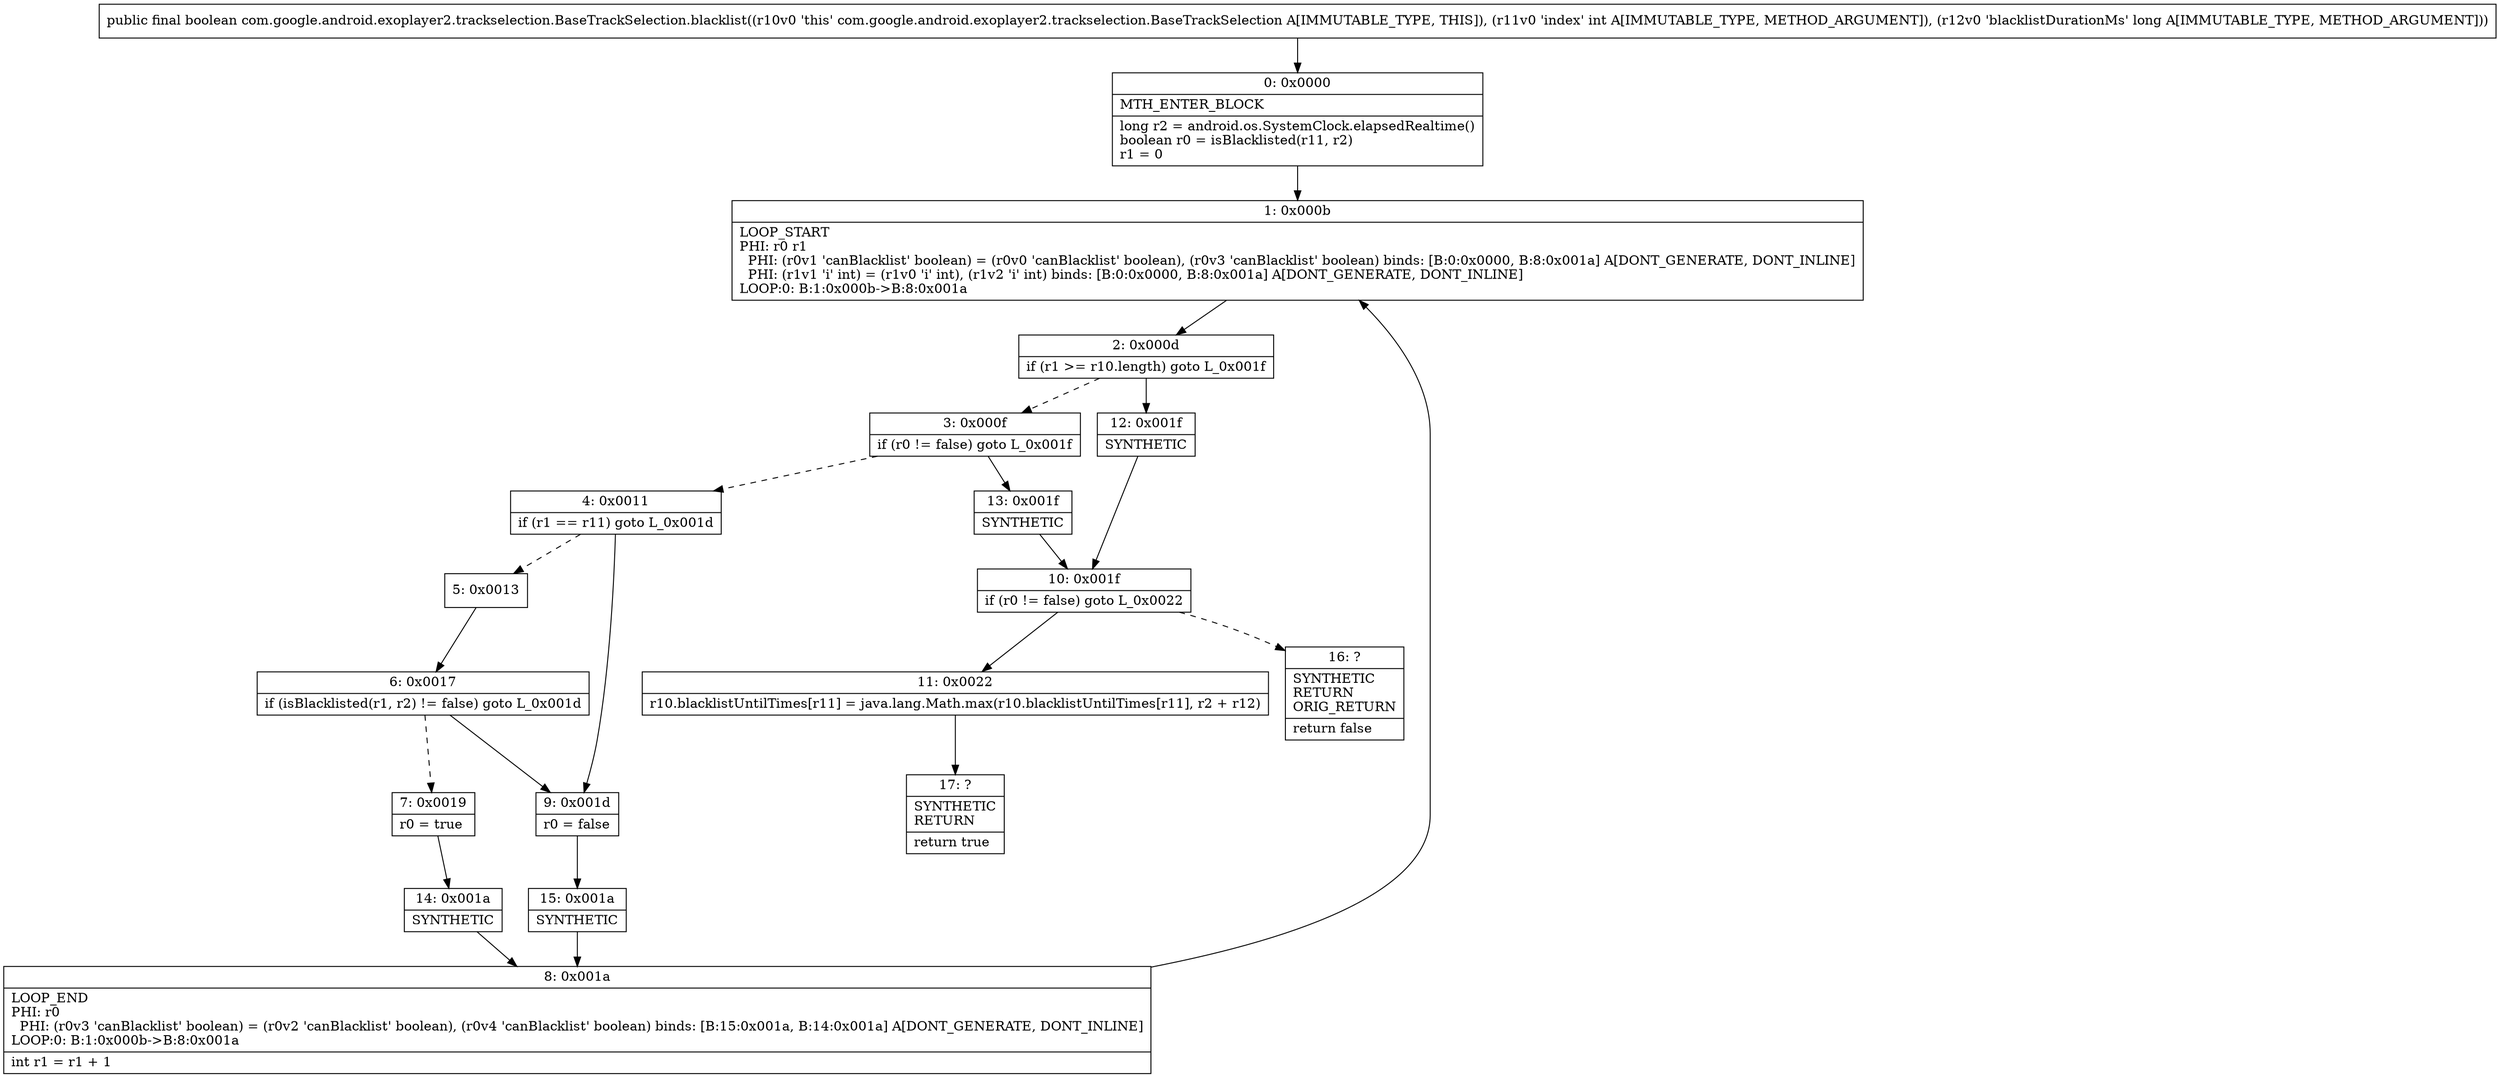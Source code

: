 digraph "CFG forcom.google.android.exoplayer2.trackselection.BaseTrackSelection.blacklist(IJ)Z" {
Node_0 [shape=record,label="{0\:\ 0x0000|MTH_ENTER_BLOCK\l|long r2 = android.os.SystemClock.elapsedRealtime()\lboolean r0 = isBlacklisted(r11, r2)\lr1 = 0\l}"];
Node_1 [shape=record,label="{1\:\ 0x000b|LOOP_START\lPHI: r0 r1 \l  PHI: (r0v1 'canBlacklist' boolean) = (r0v0 'canBlacklist' boolean), (r0v3 'canBlacklist' boolean) binds: [B:0:0x0000, B:8:0x001a] A[DONT_GENERATE, DONT_INLINE]\l  PHI: (r1v1 'i' int) = (r1v0 'i' int), (r1v2 'i' int) binds: [B:0:0x0000, B:8:0x001a] A[DONT_GENERATE, DONT_INLINE]\lLOOP:0: B:1:0x000b\-\>B:8:0x001a\l}"];
Node_2 [shape=record,label="{2\:\ 0x000d|if (r1 \>= r10.length) goto L_0x001f\l}"];
Node_3 [shape=record,label="{3\:\ 0x000f|if (r0 != false) goto L_0x001f\l}"];
Node_4 [shape=record,label="{4\:\ 0x0011|if (r1 == r11) goto L_0x001d\l}"];
Node_5 [shape=record,label="{5\:\ 0x0013}"];
Node_6 [shape=record,label="{6\:\ 0x0017|if (isBlacklisted(r1, r2) != false) goto L_0x001d\l}"];
Node_7 [shape=record,label="{7\:\ 0x0019|r0 = true\l}"];
Node_8 [shape=record,label="{8\:\ 0x001a|LOOP_END\lPHI: r0 \l  PHI: (r0v3 'canBlacklist' boolean) = (r0v2 'canBlacklist' boolean), (r0v4 'canBlacklist' boolean) binds: [B:15:0x001a, B:14:0x001a] A[DONT_GENERATE, DONT_INLINE]\lLOOP:0: B:1:0x000b\-\>B:8:0x001a\l|int r1 = r1 + 1\l}"];
Node_9 [shape=record,label="{9\:\ 0x001d|r0 = false\l}"];
Node_10 [shape=record,label="{10\:\ 0x001f|if (r0 != false) goto L_0x0022\l}"];
Node_11 [shape=record,label="{11\:\ 0x0022|r10.blacklistUntilTimes[r11] = java.lang.Math.max(r10.blacklistUntilTimes[r11], r2 + r12)\l}"];
Node_12 [shape=record,label="{12\:\ 0x001f|SYNTHETIC\l}"];
Node_13 [shape=record,label="{13\:\ 0x001f|SYNTHETIC\l}"];
Node_14 [shape=record,label="{14\:\ 0x001a|SYNTHETIC\l}"];
Node_15 [shape=record,label="{15\:\ 0x001a|SYNTHETIC\l}"];
Node_16 [shape=record,label="{16\:\ ?|SYNTHETIC\lRETURN\lORIG_RETURN\l|return false\l}"];
Node_17 [shape=record,label="{17\:\ ?|SYNTHETIC\lRETURN\l|return true\l}"];
MethodNode[shape=record,label="{public final boolean com.google.android.exoplayer2.trackselection.BaseTrackSelection.blacklist((r10v0 'this' com.google.android.exoplayer2.trackselection.BaseTrackSelection A[IMMUTABLE_TYPE, THIS]), (r11v0 'index' int A[IMMUTABLE_TYPE, METHOD_ARGUMENT]), (r12v0 'blacklistDurationMs' long A[IMMUTABLE_TYPE, METHOD_ARGUMENT])) }"];
MethodNode -> Node_0;
Node_0 -> Node_1;
Node_1 -> Node_2;
Node_2 -> Node_3[style=dashed];
Node_2 -> Node_12;
Node_3 -> Node_4[style=dashed];
Node_3 -> Node_13;
Node_4 -> Node_5[style=dashed];
Node_4 -> Node_9;
Node_5 -> Node_6;
Node_6 -> Node_7[style=dashed];
Node_6 -> Node_9;
Node_7 -> Node_14;
Node_8 -> Node_1;
Node_9 -> Node_15;
Node_10 -> Node_11;
Node_10 -> Node_16[style=dashed];
Node_11 -> Node_17;
Node_12 -> Node_10;
Node_13 -> Node_10;
Node_14 -> Node_8;
Node_15 -> Node_8;
}

